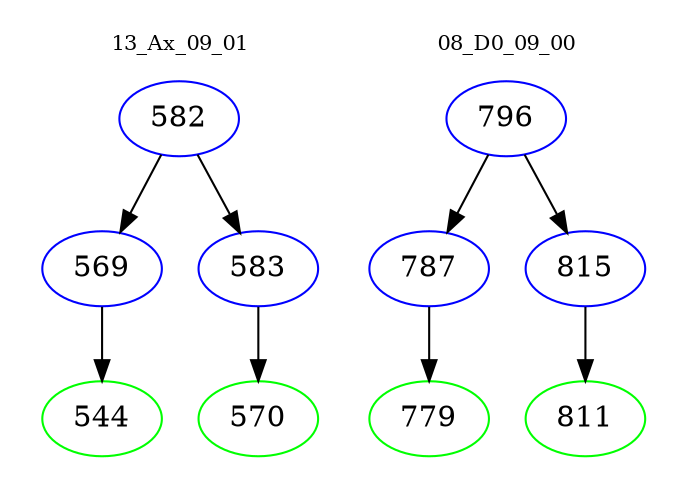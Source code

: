 digraph{
subgraph cluster_0 {
color = white
label = "13_Ax_09_01";
fontsize=10;
T0_582 [label="582", color="blue"]
T0_582 -> T0_569 [color="black"]
T0_569 [label="569", color="blue"]
T0_569 -> T0_544 [color="black"]
T0_544 [label="544", color="green"]
T0_582 -> T0_583 [color="black"]
T0_583 [label="583", color="blue"]
T0_583 -> T0_570 [color="black"]
T0_570 [label="570", color="green"]
}
subgraph cluster_1 {
color = white
label = "08_D0_09_00";
fontsize=10;
T1_796 [label="796", color="blue"]
T1_796 -> T1_787 [color="black"]
T1_787 [label="787", color="blue"]
T1_787 -> T1_779 [color="black"]
T1_779 [label="779", color="green"]
T1_796 -> T1_815 [color="black"]
T1_815 [label="815", color="blue"]
T1_815 -> T1_811 [color="black"]
T1_811 [label="811", color="green"]
}
}

